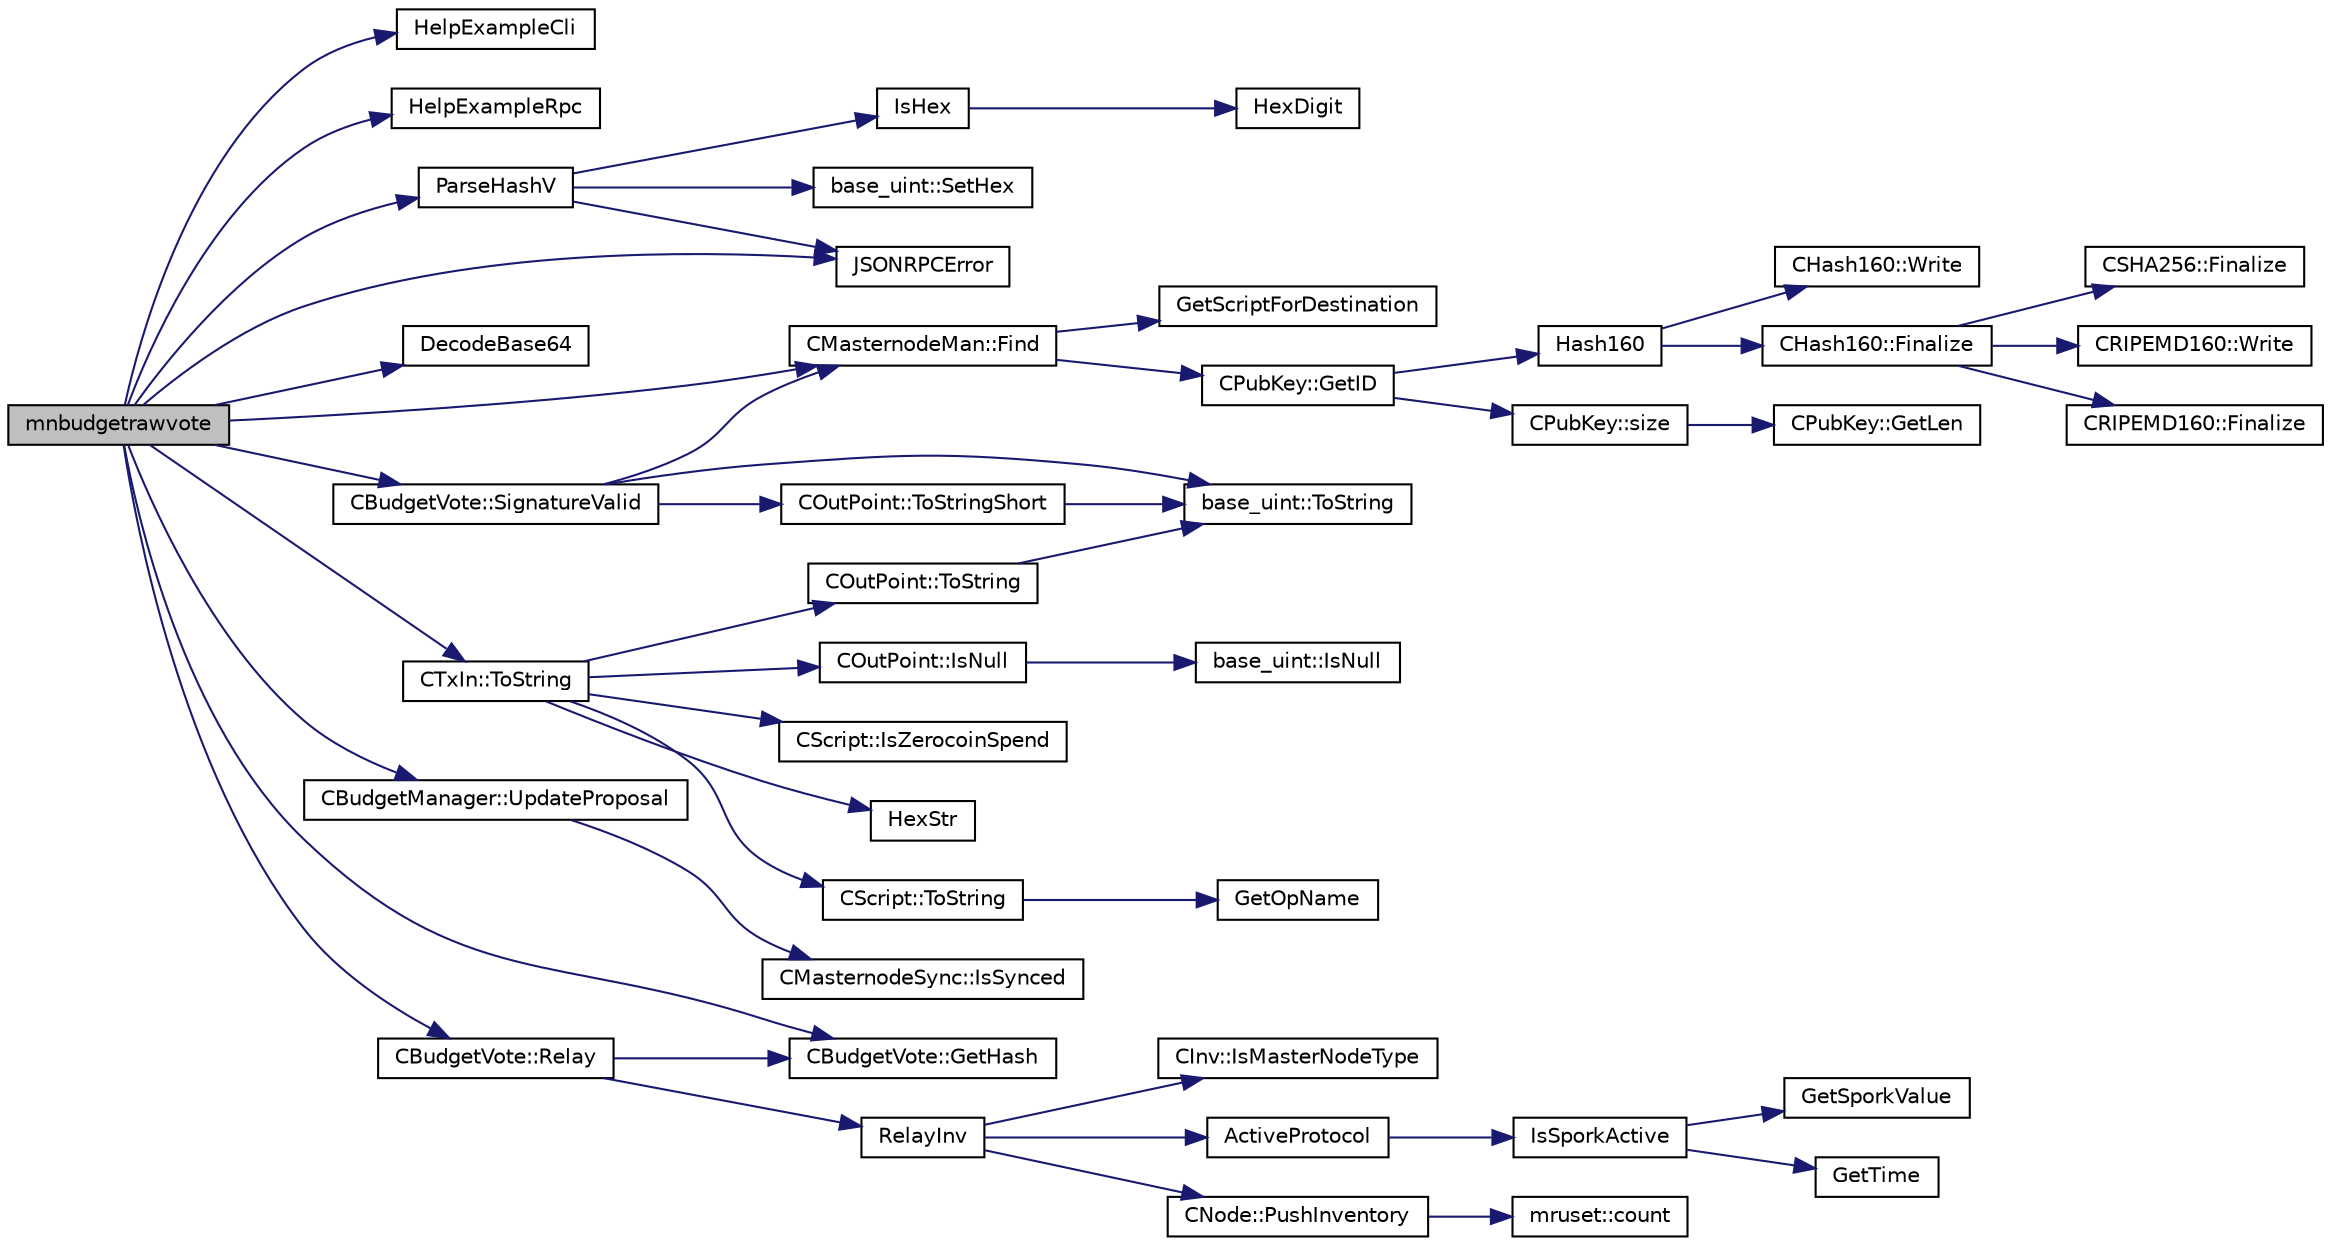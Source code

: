 digraph "mnbudgetrawvote"
{
  edge [fontname="Helvetica",fontsize="10",labelfontname="Helvetica",labelfontsize="10"];
  node [fontname="Helvetica",fontsize="10",shape=record];
  rankdir="LR";
  Node401 [label="mnbudgetrawvote",height=0.2,width=0.4,color="black", fillcolor="grey75", style="filled", fontcolor="black"];
  Node401 -> Node402 [color="midnightblue",fontsize="10",style="solid",fontname="Helvetica"];
  Node402 [label="HelpExampleCli",height=0.2,width=0.4,color="black", fillcolor="white", style="filled",URL="$rpcserver_8cpp.html#ac01ac6eab5467567ed0da106814e04ec"];
  Node401 -> Node403 [color="midnightblue",fontsize="10",style="solid",fontname="Helvetica"];
  Node403 [label="HelpExampleRpc",height=0.2,width=0.4,color="black", fillcolor="white", style="filled",URL="$rpcserver_8cpp.html#a06ea60e24e5a1053a14a11b1009bf9ef"];
  Node401 -> Node404 [color="midnightblue",fontsize="10",style="solid",fontname="Helvetica"];
  Node404 [label="ParseHashV",height=0.2,width=0.4,color="black", fillcolor="white", style="filled",URL="$rpcserver_8cpp.html#ae00da5fd5abdf11d125f98190e599194"];
  Node404 -> Node405 [color="midnightblue",fontsize="10",style="solid",fontname="Helvetica"];
  Node405 [label="IsHex",height=0.2,width=0.4,color="black", fillcolor="white", style="filled",URL="$utilstrencodings_8cpp.html#aa4e3553d2b2fe693c106f4296685f75c"];
  Node405 -> Node406 [color="midnightblue",fontsize="10",style="solid",fontname="Helvetica"];
  Node406 [label="HexDigit",height=0.2,width=0.4,color="black", fillcolor="white", style="filled",URL="$utilstrencodings_8cpp.html#aa59e8a8c5a39cb5041f93bb95dd02119"];
  Node404 -> Node407 [color="midnightblue",fontsize="10",style="solid",fontname="Helvetica"];
  Node407 [label="JSONRPCError",height=0.2,width=0.4,color="black", fillcolor="white", style="filled",URL="$rpcprotocol_8cpp.html#a17b1bb111ab339efc951929834766039"];
  Node404 -> Node408 [color="midnightblue",fontsize="10",style="solid",fontname="Helvetica"];
  Node408 [label="base_uint::SetHex",height=0.2,width=0.4,color="black", fillcolor="white", style="filled",URL="$classbase__uint.html#ade1a897fac931f28f54998c92c797228"];
  Node401 -> Node409 [color="midnightblue",fontsize="10",style="solid",fontname="Helvetica"];
  Node409 [label="DecodeBase64",height=0.2,width=0.4,color="black", fillcolor="white", style="filled",URL="$utilstrencodings_8cpp.html#a224a1ec4dc69c9463abf0e8ae767af0d"];
  Node401 -> Node407 [color="midnightblue",fontsize="10",style="solid",fontname="Helvetica"];
  Node401 -> Node410 [color="midnightblue",fontsize="10",style="solid",fontname="Helvetica"];
  Node410 [label="CMasternodeMan::Find",height=0.2,width=0.4,color="black", fillcolor="white", style="filled",URL="$class_c_masternode_man.html#a3d34836c6992d29c485ba94a0c1e0ae6",tooltip="Find an entry. "];
  Node410 -> Node411 [color="midnightblue",fontsize="10",style="solid",fontname="Helvetica"];
  Node411 [label="GetScriptForDestination",height=0.2,width=0.4,color="black", fillcolor="white", style="filled",URL="$standard_8cpp.html#ae40f28d3b46c21033f6ee1f1200d0321"];
  Node410 -> Node412 [color="midnightblue",fontsize="10",style="solid",fontname="Helvetica"];
  Node412 [label="CPubKey::GetID",height=0.2,width=0.4,color="black", fillcolor="white", style="filled",URL="$class_c_pub_key.html#a2675f7e6f72eff68e7a5227289feb021",tooltip="Get the KeyID of this public key (hash of its serialization) "];
  Node412 -> Node413 [color="midnightblue",fontsize="10",style="solid",fontname="Helvetica"];
  Node413 [label="Hash160",height=0.2,width=0.4,color="black", fillcolor="white", style="filled",URL="$hash_8h.html#a4490f70ddae16e9e48460a0416a48a6b",tooltip="Compute the 160-bit hash an object. "];
  Node413 -> Node414 [color="midnightblue",fontsize="10",style="solid",fontname="Helvetica"];
  Node414 [label="CHash160::Write",height=0.2,width=0.4,color="black", fillcolor="white", style="filled",URL="$class_c_hash160.html#af56cdd9443013eb68b246aa8450217f2"];
  Node413 -> Node415 [color="midnightblue",fontsize="10",style="solid",fontname="Helvetica"];
  Node415 [label="CHash160::Finalize",height=0.2,width=0.4,color="black", fillcolor="white", style="filled",URL="$class_c_hash160.html#a9bb08e1772002ae1a5d85017ba7952ee"];
  Node415 -> Node416 [color="midnightblue",fontsize="10",style="solid",fontname="Helvetica"];
  Node416 [label="CSHA256::Finalize",height=0.2,width=0.4,color="black", fillcolor="white", style="filled",URL="$class_c_s_h_a256.html#a4259230be0caefa590bc324fc12b9b90"];
  Node415 -> Node417 [color="midnightblue",fontsize="10",style="solid",fontname="Helvetica"];
  Node417 [label="CRIPEMD160::Write",height=0.2,width=0.4,color="black", fillcolor="white", style="filled",URL="$class_c_r_i_p_e_m_d160.html#a221143b9d94af623d07c4f4ba1bf6007"];
  Node415 -> Node418 [color="midnightblue",fontsize="10",style="solid",fontname="Helvetica"];
  Node418 [label="CRIPEMD160::Finalize",height=0.2,width=0.4,color="black", fillcolor="white", style="filled",URL="$class_c_r_i_p_e_m_d160.html#a2a11566fbf9d1339b819833313fc4e51"];
  Node412 -> Node419 [color="midnightblue",fontsize="10",style="solid",fontname="Helvetica"];
  Node419 [label="CPubKey::size",height=0.2,width=0.4,color="black", fillcolor="white", style="filled",URL="$class_c_pub_key.html#a6bb28fcf0a5f799c69f5b7269363b309",tooltip="Simple read-only vector-like interface to the pubkey data. "];
  Node419 -> Node420 [color="midnightblue",fontsize="10",style="solid",fontname="Helvetica"];
  Node420 [label="CPubKey::GetLen",height=0.2,width=0.4,color="black", fillcolor="white", style="filled",URL="$class_c_pub_key.html#a7dc71b3f037c84268dc22de97d7b65fb",tooltip="Compute the length of a pubkey with a given first byte. "];
  Node401 -> Node421 [color="midnightblue",fontsize="10",style="solid",fontname="Helvetica"];
  Node421 [label="CTxIn::ToString",height=0.2,width=0.4,color="black", fillcolor="white", style="filled",URL="$class_c_tx_in.html#a9f3dcba8a979ca7007448f8ad1d3c4c1"];
  Node421 -> Node422 [color="midnightblue",fontsize="10",style="solid",fontname="Helvetica"];
  Node422 [label="COutPoint::ToString",height=0.2,width=0.4,color="black", fillcolor="white", style="filled",URL="$class_c_out_point.html#ab0026adab6a1098cf00de05c872fbb5d"];
  Node422 -> Node423 [color="midnightblue",fontsize="10",style="solid",fontname="Helvetica"];
  Node423 [label="base_uint::ToString",height=0.2,width=0.4,color="black", fillcolor="white", style="filled",URL="$classbase__uint.html#acccba4d9d51a0c36261718ca0cbb293b"];
  Node421 -> Node424 [color="midnightblue",fontsize="10",style="solid",fontname="Helvetica"];
  Node424 [label="COutPoint::IsNull",height=0.2,width=0.4,color="black", fillcolor="white", style="filled",URL="$class_c_out_point.html#ae1516581fa2234556761f04af3a207a6"];
  Node424 -> Node425 [color="midnightblue",fontsize="10",style="solid",fontname="Helvetica"];
  Node425 [label="base_uint::IsNull",height=0.2,width=0.4,color="black", fillcolor="white", style="filled",URL="$classbase__uint.html#a5b67cea01e9219160fe251053adc7cc7"];
  Node421 -> Node426 [color="midnightblue",fontsize="10",style="solid",fontname="Helvetica"];
  Node426 [label="CScript::IsZerocoinSpend",height=0.2,width=0.4,color="black", fillcolor="white", style="filled",URL="$class_c_script.html#a84914a83542deece42dda7b22b043c1f"];
  Node421 -> Node427 [color="midnightblue",fontsize="10",style="solid",fontname="Helvetica"];
  Node427 [label="HexStr",height=0.2,width=0.4,color="black", fillcolor="white", style="filled",URL="$utilstrencodings_8h.html#ace13a819ca4e98c22847d26b3b357e75"];
  Node421 -> Node428 [color="midnightblue",fontsize="10",style="solid",fontname="Helvetica"];
  Node428 [label="CScript::ToString",height=0.2,width=0.4,color="black", fillcolor="white", style="filled",URL="$class_c_script.html#a05fe53ab8fc6a217036bb0d6d7f5d706"];
  Node428 -> Node429 [color="midnightblue",fontsize="10",style="solid",fontname="Helvetica"];
  Node429 [label="GetOpName",height=0.2,width=0.4,color="black", fillcolor="white", style="filled",URL="$script_8cpp.html#a573587022d52d3542eb6fbf5a1190489"];
  Node401 -> Node430 [color="midnightblue",fontsize="10",style="solid",fontname="Helvetica"];
  Node430 [label="CBudgetVote::SignatureValid",height=0.2,width=0.4,color="black", fillcolor="white", style="filled",URL="$class_c_budget_vote.html#ab01d2ab30c3761318a7da919bff26697"];
  Node430 -> Node431 [color="midnightblue",fontsize="10",style="solid",fontname="Helvetica"];
  Node431 [label="COutPoint::ToStringShort",height=0.2,width=0.4,color="black", fillcolor="white", style="filled",URL="$class_c_out_point.html#a85f13609edc1f66afe82fb68f28fb8b7"];
  Node431 -> Node423 [color="midnightblue",fontsize="10",style="solid",fontname="Helvetica"];
  Node430 -> Node423 [color="midnightblue",fontsize="10",style="solid",fontname="Helvetica"];
  Node430 -> Node410 [color="midnightblue",fontsize="10",style="solid",fontname="Helvetica"];
  Node401 -> Node432 [color="midnightblue",fontsize="10",style="solid",fontname="Helvetica"];
  Node432 [label="CBudgetManager::UpdateProposal",height=0.2,width=0.4,color="black", fillcolor="white", style="filled",URL="$class_c_budget_manager.html#a643d564d0232ed6f9e6ca025b8377c13"];
  Node432 -> Node433 [color="midnightblue",fontsize="10",style="solid",fontname="Helvetica"];
  Node433 [label="CMasternodeSync::IsSynced",height=0.2,width=0.4,color="black", fillcolor="white", style="filled",URL="$class_c_masternode_sync.html#ab1f58bda356a30a15ae1733e238f188f"];
  Node401 -> Node434 [color="midnightblue",fontsize="10",style="solid",fontname="Helvetica"];
  Node434 [label="CBudgetVote::GetHash",height=0.2,width=0.4,color="black", fillcolor="white", style="filled",URL="$class_c_budget_vote.html#acb9bda3b41d3bd1ebf04ccdcb3d2d926"];
  Node401 -> Node435 [color="midnightblue",fontsize="10",style="solid",fontname="Helvetica"];
  Node435 [label="CBudgetVote::Relay",height=0.2,width=0.4,color="black", fillcolor="white", style="filled",URL="$class_c_budget_vote.html#a2c761ac435fa5a5da6ccbeb308350a8f"];
  Node435 -> Node434 [color="midnightblue",fontsize="10",style="solid",fontname="Helvetica"];
  Node435 -> Node436 [color="midnightblue",fontsize="10",style="solid",fontname="Helvetica"];
  Node436 [label="RelayInv",height=0.2,width=0.4,color="black", fillcolor="white", style="filled",URL="$net_8cpp.html#a653718509f060207d28139fa8346e64a"];
  Node436 -> Node437 [color="midnightblue",fontsize="10",style="solid",fontname="Helvetica"];
  Node437 [label="CInv::IsMasterNodeType",height=0.2,width=0.4,color="black", fillcolor="white", style="filled",URL="$class_c_inv.html#ab96a3a729beb1092a87604667dc5baba"];
  Node436 -> Node438 [color="midnightblue",fontsize="10",style="solid",fontname="Helvetica"];
  Node438 [label="ActiveProtocol",height=0.2,width=0.4,color="black", fillcolor="white", style="filled",URL="$main_8cpp.html#a138f84e8c8976fe85712b695c32ee3c7",tooltip="See whether the protocol update is enforced for connected nodes. "];
  Node438 -> Node439 [color="midnightblue",fontsize="10",style="solid",fontname="Helvetica"];
  Node439 [label="IsSporkActive",height=0.2,width=0.4,color="black", fillcolor="white", style="filled",URL="$spork_8cpp.html#a3305663176e21e81c80dc951a7f8ea5e"];
  Node439 -> Node440 [color="midnightblue",fontsize="10",style="solid",fontname="Helvetica"];
  Node440 [label="GetSporkValue",height=0.2,width=0.4,color="black", fillcolor="white", style="filled",URL="$spork_8cpp.html#a7125c44e1c9a54dc7c28556b3fb24a8f"];
  Node439 -> Node441 [color="midnightblue",fontsize="10",style="solid",fontname="Helvetica"];
  Node441 [label="GetTime",height=0.2,width=0.4,color="black", fillcolor="white", style="filled",URL="$utiltime_8cpp.html#a46fac5fba8ba905b5f9acb364f5d8c6f",tooltip="For unit testing. "];
  Node436 -> Node442 [color="midnightblue",fontsize="10",style="solid",fontname="Helvetica"];
  Node442 [label="CNode::PushInventory",height=0.2,width=0.4,color="black", fillcolor="white", style="filled",URL="$class_c_node.html#a7cef2333aa8776127a7e7fcab659eb6a"];
  Node442 -> Node443 [color="midnightblue",fontsize="10",style="solid",fontname="Helvetica"];
  Node443 [label="mruset::count",height=0.2,width=0.4,color="black", fillcolor="white", style="filled",URL="$classmruset.html#aff65b732aed809fb84542e1136321a24"];
}
